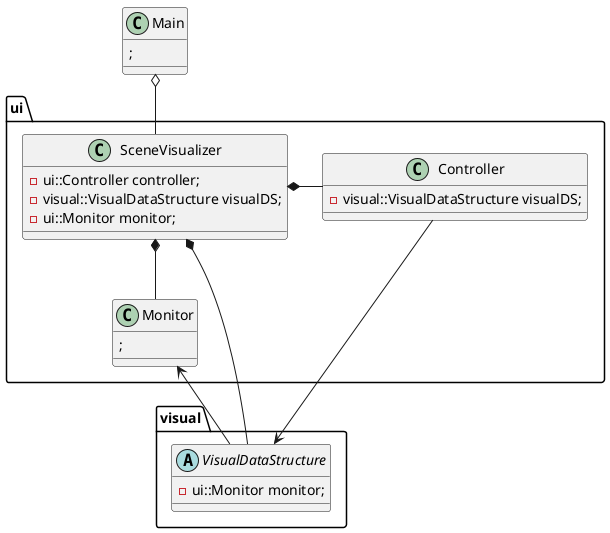 @startuml demo

set namespaceSeparator ::

namespace ui {
	class SceneVisualizer {
		- ui::Controller controller;
		- visual::VisualDataStructure visualDS;
		- ui::Monitor monitor;
	}
	class Controller {
		- visual::VisualDataStructure visualDS;
	}
	class Monitor {
		;
	}
}

namespace visual {
	abstract class VisualDataStructure {
		- ui::Monitor monitor;
	}
}

class Main {
	;
}

Main o-- ui::SceneVisualizer

ui::SceneVisualizer *- ui::Controller
ui::SceneVisualizer *-- visual::VisualDataStructure
ui::SceneVisualizer *-- ui::Monitor
ui::Controller -down-> visual::VisualDataStructure
visual::VisualDataStructure -up-> ui::Monitor

@enduml